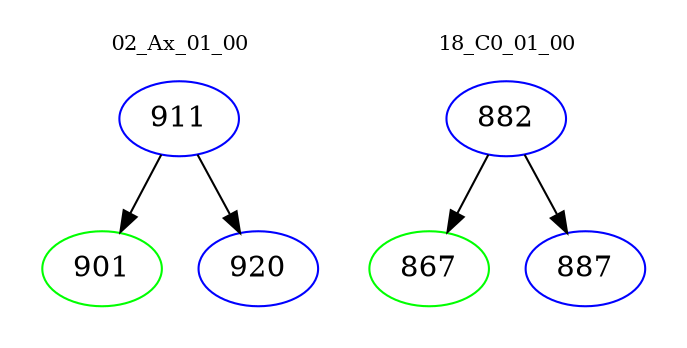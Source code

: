 digraph{
subgraph cluster_0 {
color = white
label = "02_Ax_01_00";
fontsize=10;
T0_911 [label="911", color="blue"]
T0_911 -> T0_901 [color="black"]
T0_901 [label="901", color="green"]
T0_911 -> T0_920 [color="black"]
T0_920 [label="920", color="blue"]
}
subgraph cluster_1 {
color = white
label = "18_C0_01_00";
fontsize=10;
T1_882 [label="882", color="blue"]
T1_882 -> T1_867 [color="black"]
T1_867 [label="867", color="green"]
T1_882 -> T1_887 [color="black"]
T1_887 [label="887", color="blue"]
}
}
